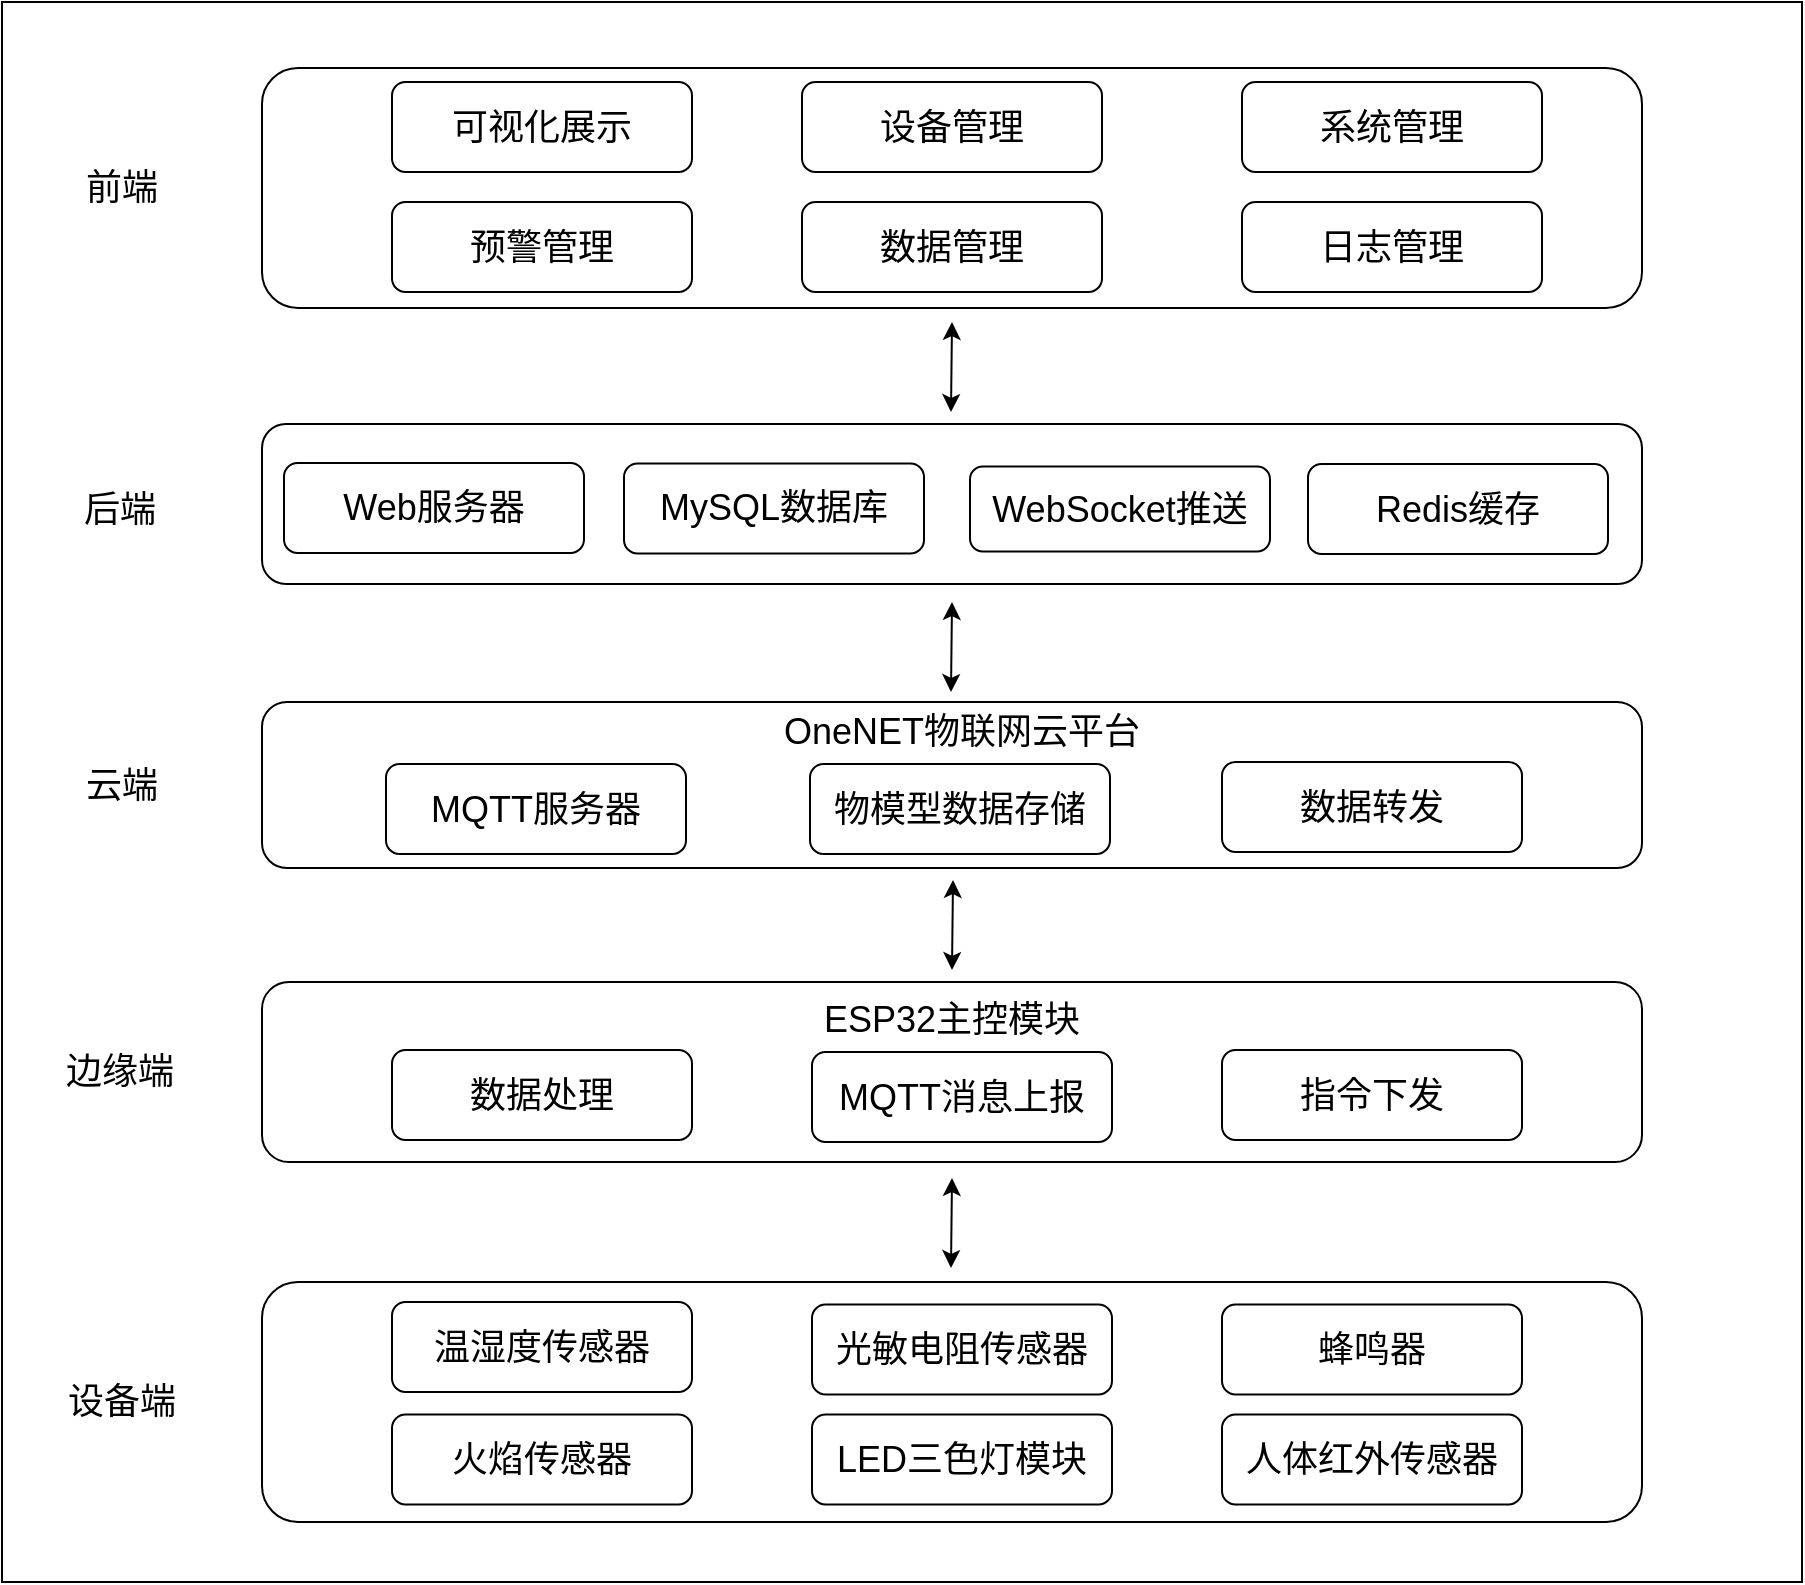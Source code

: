 <mxfile version="26.2.14">
  <diagram name="第 1 页" id="ZbcOY65-sDuQXQ3uLkRv">
    <mxGraphModel dx="2327" dy="1995" grid="1" gridSize="10" guides="1" tooltips="1" connect="1" arrows="1" fold="1" page="1" pageScale="1" pageWidth="827" pageHeight="1169" math="0" shadow="0">
      <root>
        <mxCell id="0" />
        <mxCell id="1" parent="0" />
        <mxCell id="wmgBXDKQRaq-loNeCHvl-1" value="" style="rounded=0;whiteSpace=wrap;html=1;" parent="1" vertex="1">
          <mxGeometry x="-260" y="-40" width="900" height="790" as="geometry" />
        </mxCell>
        <mxCell id="wmgBXDKQRaq-loNeCHvl-4" value="" style="rounded=1;whiteSpace=wrap;html=1;" parent="1" vertex="1">
          <mxGeometry x="-130" y="600" width="690" height="120" as="geometry" />
        </mxCell>
        <mxCell id="wmgBXDKQRaq-loNeCHvl-5" value="" style="rounded=1;whiteSpace=wrap;html=1;" parent="1" vertex="1">
          <mxGeometry x="-130" y="450" width="690" height="90" as="geometry" />
        </mxCell>
        <mxCell id="wmgBXDKQRaq-loNeCHvl-6" value="" style="rounded=1;whiteSpace=wrap;html=1;" parent="1" vertex="1">
          <mxGeometry x="-130" y="310" width="690" height="83" as="geometry" />
        </mxCell>
        <mxCell id="wmgBXDKQRaq-loNeCHvl-7" value="" style="rounded=1;whiteSpace=wrap;html=1;" parent="1" vertex="1">
          <mxGeometry x="-130" y="171" width="690" height="80" as="geometry" />
        </mxCell>
        <mxCell id="wmgBXDKQRaq-loNeCHvl-8" value="" style="rounded=1;whiteSpace=wrap;html=1;" parent="1" vertex="1">
          <mxGeometry x="-130" y="-7" width="690" height="120" as="geometry" />
        </mxCell>
        <mxCell id="wmgBXDKQRaq-loNeCHvl-9" value="&lt;font style=&quot;font-size: 18px;&quot;&gt;设备端&lt;/font&gt;" style="text;html=1;align=center;verticalAlign=middle;whiteSpace=wrap;rounded=0;" parent="1" vertex="1">
          <mxGeometry x="-230" y="645" width="60" height="30" as="geometry" />
        </mxCell>
        <mxCell id="wmgBXDKQRaq-loNeCHvl-10" value="&lt;font style=&quot;font-size: 18px;&quot;&gt;边缘端&lt;/font&gt;" style="text;html=1;align=center;verticalAlign=middle;whiteSpace=wrap;rounded=0;" parent="1" vertex="1">
          <mxGeometry x="-231" y="480" width="60" height="30" as="geometry" />
        </mxCell>
        <mxCell id="wmgBXDKQRaq-loNeCHvl-11" value="&lt;font style=&quot;font-size: 18px;&quot;&gt;云端&lt;/font&gt;" style="text;html=1;align=center;verticalAlign=middle;whiteSpace=wrap;rounded=0;" parent="1" vertex="1">
          <mxGeometry x="-230" y="336.5" width="60" height="30" as="geometry" />
        </mxCell>
        <mxCell id="wmgBXDKQRaq-loNeCHvl-12" value="&lt;font style=&quot;font-size: 18px;&quot;&gt;后端&lt;/font&gt;" style="text;html=1;align=center;verticalAlign=middle;whiteSpace=wrap;rounded=0;" parent="1" vertex="1">
          <mxGeometry x="-231" y="198.5" width="60" height="30" as="geometry" />
        </mxCell>
        <mxCell id="wmgBXDKQRaq-loNeCHvl-13" value="&lt;font style=&quot;font-size: 18px;&quot;&gt;前端&lt;/font&gt;" style="text;html=1;align=center;verticalAlign=middle;whiteSpace=wrap;rounded=0;" parent="1" vertex="1">
          <mxGeometry x="-230" y="38" width="60" height="30" as="geometry" />
        </mxCell>
        <mxCell id="wmgBXDKQRaq-loNeCHvl-17" value="&lt;font style=&quot;font-size: 18px;&quot; face=&quot;Helvetica&quot;&gt;火焰传感器&lt;/font&gt;" style="rounded=1;whiteSpace=wrap;html=1;" parent="1" vertex="1">
          <mxGeometry x="-65" y="666.25" width="150" height="45" as="geometry" />
        </mxCell>
        <mxCell id="wmgBXDKQRaq-loNeCHvl-18" value="&lt;font style=&quot;&quot;&gt;&lt;font style=&quot;font-size: 18px;&quot;&gt;温湿度传感器&lt;/font&gt;&lt;/font&gt;" style="rounded=1;whiteSpace=wrap;html=1;" parent="1" vertex="1">
          <mxGeometry x="-65" y="610" width="150" height="45" as="geometry" />
        </mxCell>
        <mxCell id="wmgBXDKQRaq-loNeCHvl-20" value="&lt;font style=&quot;font-size: 18px;&quot; face=&quot;Helvetica&quot;&gt;光敏电阻传感器&lt;/font&gt;" style="rounded=1;whiteSpace=wrap;html=1;" parent="1" vertex="1">
          <mxGeometry x="145" y="611.25" width="150" height="45" as="geometry" />
        </mxCell>
        <mxCell id="wmgBXDKQRaq-loNeCHvl-21" value="&lt;font style=&quot;font-size: 18px;&quot; face=&quot;Helvetica&quot;&gt;蜂鸣器&lt;/font&gt;" style="rounded=1;whiteSpace=wrap;html=1;" parent="1" vertex="1">
          <mxGeometry x="350" y="611.25" width="150" height="45" as="geometry" />
        </mxCell>
        <mxCell id="wmgBXDKQRaq-loNeCHvl-22" value="&lt;font style=&quot;font-size: 18px;&quot; face=&quot;Helvetica&quot;&gt;人体红外传感器&lt;/font&gt;" style="rounded=1;whiteSpace=wrap;html=1;" parent="1" vertex="1">
          <mxGeometry x="350" y="666.25" width="150" height="45" as="geometry" />
        </mxCell>
        <mxCell id="wmgBXDKQRaq-loNeCHvl-23" value="&lt;font style=&quot;font-size: 18px;&quot; face=&quot;Helvetica&quot;&gt;LED三色灯模块&lt;/font&gt;" style="rounded=1;whiteSpace=wrap;html=1;" parent="1" vertex="1">
          <mxGeometry x="145" y="666.25" width="150" height="45" as="geometry" />
        </mxCell>
        <mxCell id="wmgBXDKQRaq-loNeCHvl-26" value="" style="endArrow=classic;startArrow=classic;html=1;rounded=0;" parent="1" edge="1">
          <mxGeometry width="50" height="50" relative="1" as="geometry">
            <mxPoint x="214.5" y="593" as="sourcePoint" />
            <mxPoint x="215" y="548" as="targetPoint" />
          </mxGeometry>
        </mxCell>
        <mxCell id="wmgBXDKQRaq-loNeCHvl-27" value="&lt;font style=&quot;font-size: 18px;&quot;&gt;ESP32主控模块&lt;/font&gt;" style="text;html=1;align=center;verticalAlign=middle;whiteSpace=wrap;rounded=0;" parent="1" vertex="1">
          <mxGeometry x="135" y="454" width="160" height="30" as="geometry" />
        </mxCell>
        <mxCell id="wmgBXDKQRaq-loNeCHvl-28" value="&lt;font style=&quot;font-size: 18px;&quot;&gt;数据处理&lt;/font&gt;" style="rounded=1;whiteSpace=wrap;html=1;" parent="1" vertex="1">
          <mxGeometry x="-65" y="484" width="150" height="45" as="geometry" />
        </mxCell>
        <mxCell id="wmgBXDKQRaq-loNeCHvl-29" value="&lt;font style=&quot;font-size: 18px;&quot;&gt;指令下发&lt;/font&gt;" style="rounded=1;whiteSpace=wrap;html=1;" parent="1" vertex="1">
          <mxGeometry x="350" y="484" width="150" height="45" as="geometry" />
        </mxCell>
        <mxCell id="wmgBXDKQRaq-loNeCHvl-30" value="&lt;font style=&quot;font-size: 18px;&quot;&gt;MQTT消息上报&lt;/font&gt;" style="rounded=1;whiteSpace=wrap;html=1;" parent="1" vertex="1">
          <mxGeometry x="145" y="485" width="150" height="45" as="geometry" />
        </mxCell>
        <mxCell id="wmgBXDKQRaq-loNeCHvl-31" value="&lt;font style=&quot;font-size: 18px;&quot;&gt;OneNET物联网云平台&lt;/font&gt;" style="text;html=1;align=center;verticalAlign=middle;whiteSpace=wrap;rounded=0;" parent="1" vertex="1">
          <mxGeometry x="120" y="310" width="200" height="30" as="geometry" />
        </mxCell>
        <mxCell id="wmgBXDKQRaq-loNeCHvl-32" value="&lt;font style=&quot;font-size: 18px;&quot;&gt;MQTT服务器&lt;/font&gt;" style="rounded=1;whiteSpace=wrap;html=1;" parent="1" vertex="1">
          <mxGeometry x="-68" y="341" width="150" height="45" as="geometry" />
        </mxCell>
        <mxCell id="wmgBXDKQRaq-loNeCHvl-33" value="&lt;font style=&quot;font-size: 18px;&quot;&gt;数据转发&lt;/font&gt;" style="rounded=1;whiteSpace=wrap;html=1;" parent="1" vertex="1">
          <mxGeometry x="350" y="340" width="150" height="45" as="geometry" />
        </mxCell>
        <mxCell id="wmgBXDKQRaq-loNeCHvl-34" value="&lt;font style=&quot;font-size: 18px;&quot;&gt;物模型数据存储&lt;/font&gt;" style="rounded=1;whiteSpace=wrap;html=1;" parent="1" vertex="1">
          <mxGeometry x="144" y="341" width="150" height="45" as="geometry" />
        </mxCell>
        <mxCell id="wmgBXDKQRaq-loNeCHvl-36" value="&lt;font style=&quot;font-size: 18px;&quot;&gt;Web服务器&lt;/font&gt;" style="rounded=1;whiteSpace=wrap;html=1;" parent="1" vertex="1">
          <mxGeometry x="-119" y="190.5" width="150" height="45" as="geometry" />
        </mxCell>
        <mxCell id="wmgBXDKQRaq-loNeCHvl-39" value="&lt;font style=&quot;font-size: 18px;&quot;&gt;MySQL数据库&lt;/font&gt;" style="rounded=1;whiteSpace=wrap;html=1;" parent="1" vertex="1">
          <mxGeometry x="51" y="190.75" width="150" height="45" as="geometry" />
        </mxCell>
        <mxCell id="wmgBXDKQRaq-loNeCHvl-40" value="&lt;font style=&quot;font-size: 18px;&quot;&gt;Redis缓存&lt;/font&gt;" style="rounded=1;whiteSpace=wrap;html=1;" parent="1" vertex="1">
          <mxGeometry x="393" y="191" width="150" height="45" as="geometry" />
        </mxCell>
        <mxCell id="wmgBXDKQRaq-loNeCHvl-42" value="&lt;font style=&quot;font-size: 18px;&quot;&gt;可视化展示&lt;/font&gt;" style="rounded=1;whiteSpace=wrap;html=1;" parent="1" vertex="1">
          <mxGeometry x="-65" width="150" height="45" as="geometry" />
        </mxCell>
        <mxCell id="wmgBXDKQRaq-loNeCHvl-43" value="&lt;font style=&quot;font-size: 18px;&quot;&gt;预警管理&lt;/font&gt;" style="rounded=1;whiteSpace=wrap;html=1;" parent="1" vertex="1">
          <mxGeometry x="-65" y="60" width="150" height="45" as="geometry" />
        </mxCell>
        <mxCell id="wmgBXDKQRaq-loNeCHvl-44" value="&lt;font style=&quot;font-size: 18px;&quot;&gt;设备管理&lt;/font&gt;" style="rounded=1;whiteSpace=wrap;html=1;" parent="1" vertex="1">
          <mxGeometry x="140" width="150" height="45" as="geometry" />
        </mxCell>
        <mxCell id="wmgBXDKQRaq-loNeCHvl-45" value="&lt;font style=&quot;font-size: 18px;&quot;&gt;数据管理&lt;/font&gt;" style="rounded=1;whiteSpace=wrap;html=1;" parent="1" vertex="1">
          <mxGeometry x="140" y="60" width="150" height="45" as="geometry" />
        </mxCell>
        <mxCell id="wmgBXDKQRaq-loNeCHvl-47" value="&lt;font style=&quot;font-size: 18px;&quot;&gt;WebSocket推送&lt;/font&gt;" style="rounded=1;whiteSpace=wrap;html=1;" parent="1" vertex="1">
          <mxGeometry x="224" y="192.25" width="150" height="42.5" as="geometry" />
        </mxCell>
        <mxCell id="wmgBXDKQRaq-loNeCHvl-48" value="&lt;font style=&quot;font-size: 18px;&quot;&gt;系统管理&lt;/font&gt;" style="rounded=1;whiteSpace=wrap;html=1;" parent="1" vertex="1">
          <mxGeometry x="360" width="150" height="45" as="geometry" />
        </mxCell>
        <mxCell id="wmgBXDKQRaq-loNeCHvl-49" value="&lt;font style=&quot;font-size: 18px;&quot;&gt;日志管理&lt;/font&gt;" style="rounded=1;whiteSpace=wrap;html=1;" parent="1" vertex="1">
          <mxGeometry x="360" y="60" width="150" height="45" as="geometry" />
        </mxCell>
        <mxCell id="wmgBXDKQRaq-loNeCHvl-52" value="" style="endArrow=classic;startArrow=classic;html=1;rounded=0;" parent="1" edge="1">
          <mxGeometry width="50" height="50" relative="1" as="geometry">
            <mxPoint x="215" y="444" as="sourcePoint" />
            <mxPoint x="215.5" y="399" as="targetPoint" />
          </mxGeometry>
        </mxCell>
        <mxCell id="wmgBXDKQRaq-loNeCHvl-54" value="" style="endArrow=classic;startArrow=classic;html=1;rounded=0;" parent="1" edge="1">
          <mxGeometry width="50" height="50" relative="1" as="geometry">
            <mxPoint x="214.5" y="305" as="sourcePoint" />
            <mxPoint x="215" y="260" as="targetPoint" />
          </mxGeometry>
        </mxCell>
        <mxCell id="wmgBXDKQRaq-loNeCHvl-57" value="" style="endArrow=classic;startArrow=classic;html=1;rounded=0;" parent="1" edge="1">
          <mxGeometry width="50" height="50" relative="1" as="geometry">
            <mxPoint x="214.5" y="165" as="sourcePoint" />
            <mxPoint x="215" y="120" as="targetPoint" />
          </mxGeometry>
        </mxCell>
      </root>
    </mxGraphModel>
  </diagram>
</mxfile>
